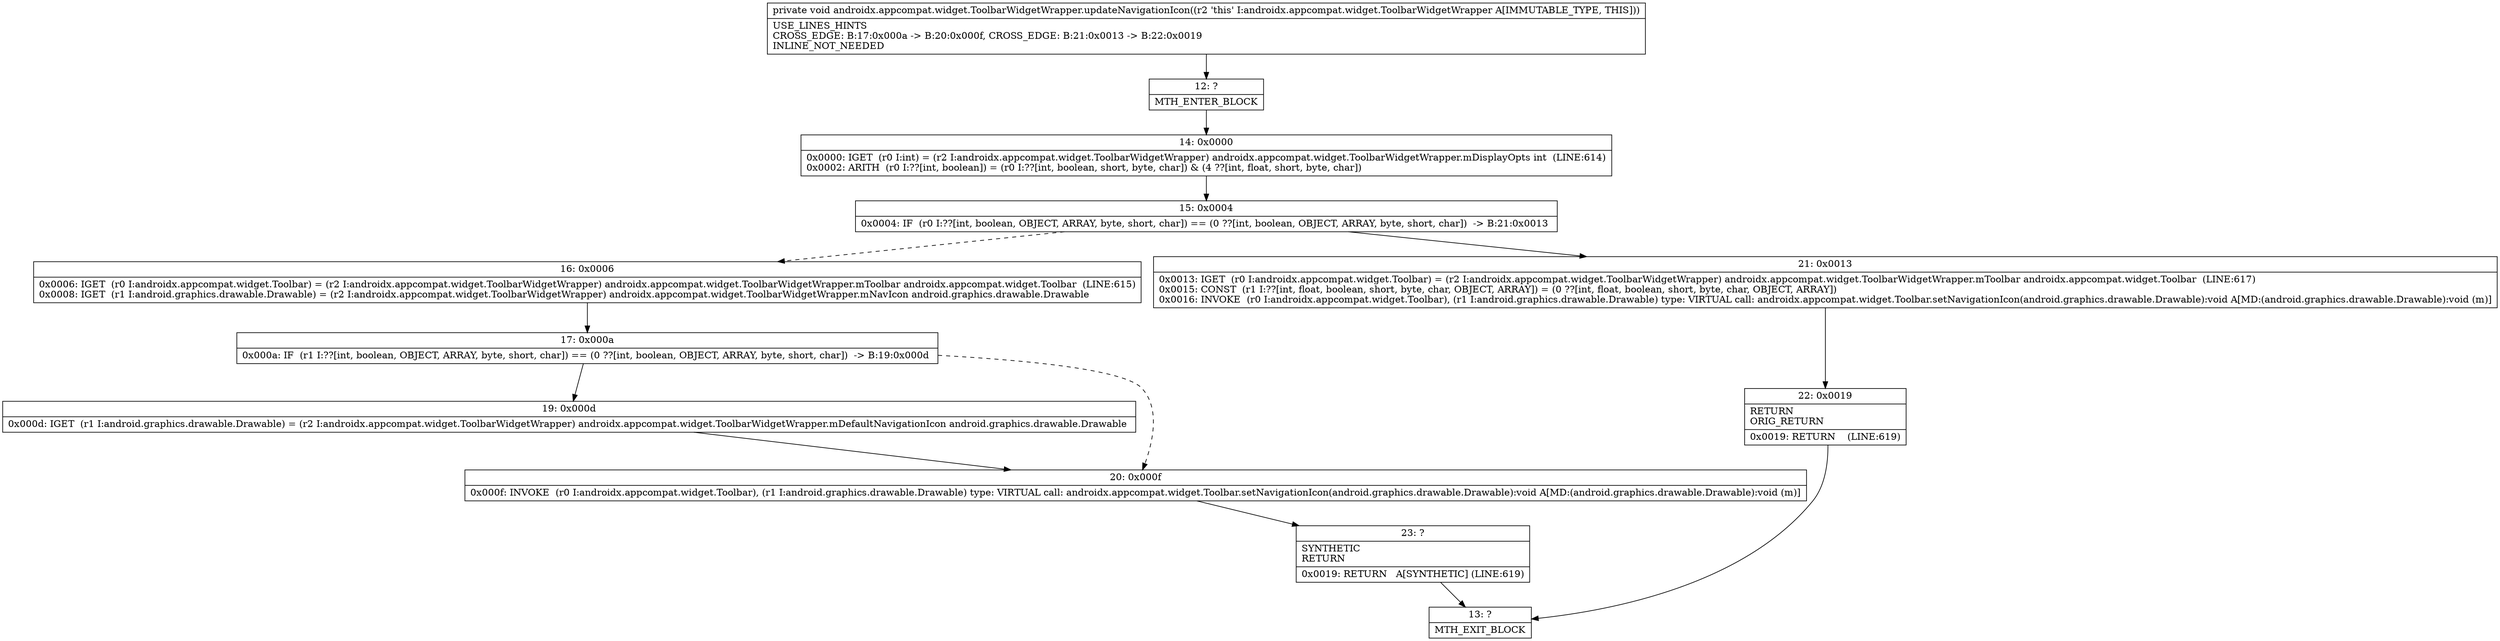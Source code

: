 digraph "CFG forandroidx.appcompat.widget.ToolbarWidgetWrapper.updateNavigationIcon()V" {
Node_12 [shape=record,label="{12\:\ ?|MTH_ENTER_BLOCK\l}"];
Node_14 [shape=record,label="{14\:\ 0x0000|0x0000: IGET  (r0 I:int) = (r2 I:androidx.appcompat.widget.ToolbarWidgetWrapper) androidx.appcompat.widget.ToolbarWidgetWrapper.mDisplayOpts int  (LINE:614)\l0x0002: ARITH  (r0 I:??[int, boolean]) = (r0 I:??[int, boolean, short, byte, char]) & (4 ??[int, float, short, byte, char]) \l}"];
Node_15 [shape=record,label="{15\:\ 0x0004|0x0004: IF  (r0 I:??[int, boolean, OBJECT, ARRAY, byte, short, char]) == (0 ??[int, boolean, OBJECT, ARRAY, byte, short, char])  \-\> B:21:0x0013 \l}"];
Node_16 [shape=record,label="{16\:\ 0x0006|0x0006: IGET  (r0 I:androidx.appcompat.widget.Toolbar) = (r2 I:androidx.appcompat.widget.ToolbarWidgetWrapper) androidx.appcompat.widget.ToolbarWidgetWrapper.mToolbar androidx.appcompat.widget.Toolbar  (LINE:615)\l0x0008: IGET  (r1 I:android.graphics.drawable.Drawable) = (r2 I:androidx.appcompat.widget.ToolbarWidgetWrapper) androidx.appcompat.widget.ToolbarWidgetWrapper.mNavIcon android.graphics.drawable.Drawable \l}"];
Node_17 [shape=record,label="{17\:\ 0x000a|0x000a: IF  (r1 I:??[int, boolean, OBJECT, ARRAY, byte, short, char]) == (0 ??[int, boolean, OBJECT, ARRAY, byte, short, char])  \-\> B:19:0x000d \l}"];
Node_19 [shape=record,label="{19\:\ 0x000d|0x000d: IGET  (r1 I:android.graphics.drawable.Drawable) = (r2 I:androidx.appcompat.widget.ToolbarWidgetWrapper) androidx.appcompat.widget.ToolbarWidgetWrapper.mDefaultNavigationIcon android.graphics.drawable.Drawable \l}"];
Node_20 [shape=record,label="{20\:\ 0x000f|0x000f: INVOKE  (r0 I:androidx.appcompat.widget.Toolbar), (r1 I:android.graphics.drawable.Drawable) type: VIRTUAL call: androidx.appcompat.widget.Toolbar.setNavigationIcon(android.graphics.drawable.Drawable):void A[MD:(android.graphics.drawable.Drawable):void (m)]\l}"];
Node_23 [shape=record,label="{23\:\ ?|SYNTHETIC\lRETURN\l|0x0019: RETURN   A[SYNTHETIC] (LINE:619)\l}"];
Node_13 [shape=record,label="{13\:\ ?|MTH_EXIT_BLOCK\l}"];
Node_21 [shape=record,label="{21\:\ 0x0013|0x0013: IGET  (r0 I:androidx.appcompat.widget.Toolbar) = (r2 I:androidx.appcompat.widget.ToolbarWidgetWrapper) androidx.appcompat.widget.ToolbarWidgetWrapper.mToolbar androidx.appcompat.widget.Toolbar  (LINE:617)\l0x0015: CONST  (r1 I:??[int, float, boolean, short, byte, char, OBJECT, ARRAY]) = (0 ??[int, float, boolean, short, byte, char, OBJECT, ARRAY]) \l0x0016: INVOKE  (r0 I:androidx.appcompat.widget.Toolbar), (r1 I:android.graphics.drawable.Drawable) type: VIRTUAL call: androidx.appcompat.widget.Toolbar.setNavigationIcon(android.graphics.drawable.Drawable):void A[MD:(android.graphics.drawable.Drawable):void (m)]\l}"];
Node_22 [shape=record,label="{22\:\ 0x0019|RETURN\lORIG_RETURN\l|0x0019: RETURN    (LINE:619)\l}"];
MethodNode[shape=record,label="{private void androidx.appcompat.widget.ToolbarWidgetWrapper.updateNavigationIcon((r2 'this' I:androidx.appcompat.widget.ToolbarWidgetWrapper A[IMMUTABLE_TYPE, THIS]))  | USE_LINES_HINTS\lCROSS_EDGE: B:17:0x000a \-\> B:20:0x000f, CROSS_EDGE: B:21:0x0013 \-\> B:22:0x0019\lINLINE_NOT_NEEDED\l}"];
MethodNode -> Node_12;Node_12 -> Node_14;
Node_14 -> Node_15;
Node_15 -> Node_16[style=dashed];
Node_15 -> Node_21;
Node_16 -> Node_17;
Node_17 -> Node_19;
Node_17 -> Node_20[style=dashed];
Node_19 -> Node_20;
Node_20 -> Node_23;
Node_23 -> Node_13;
Node_21 -> Node_22;
Node_22 -> Node_13;
}

